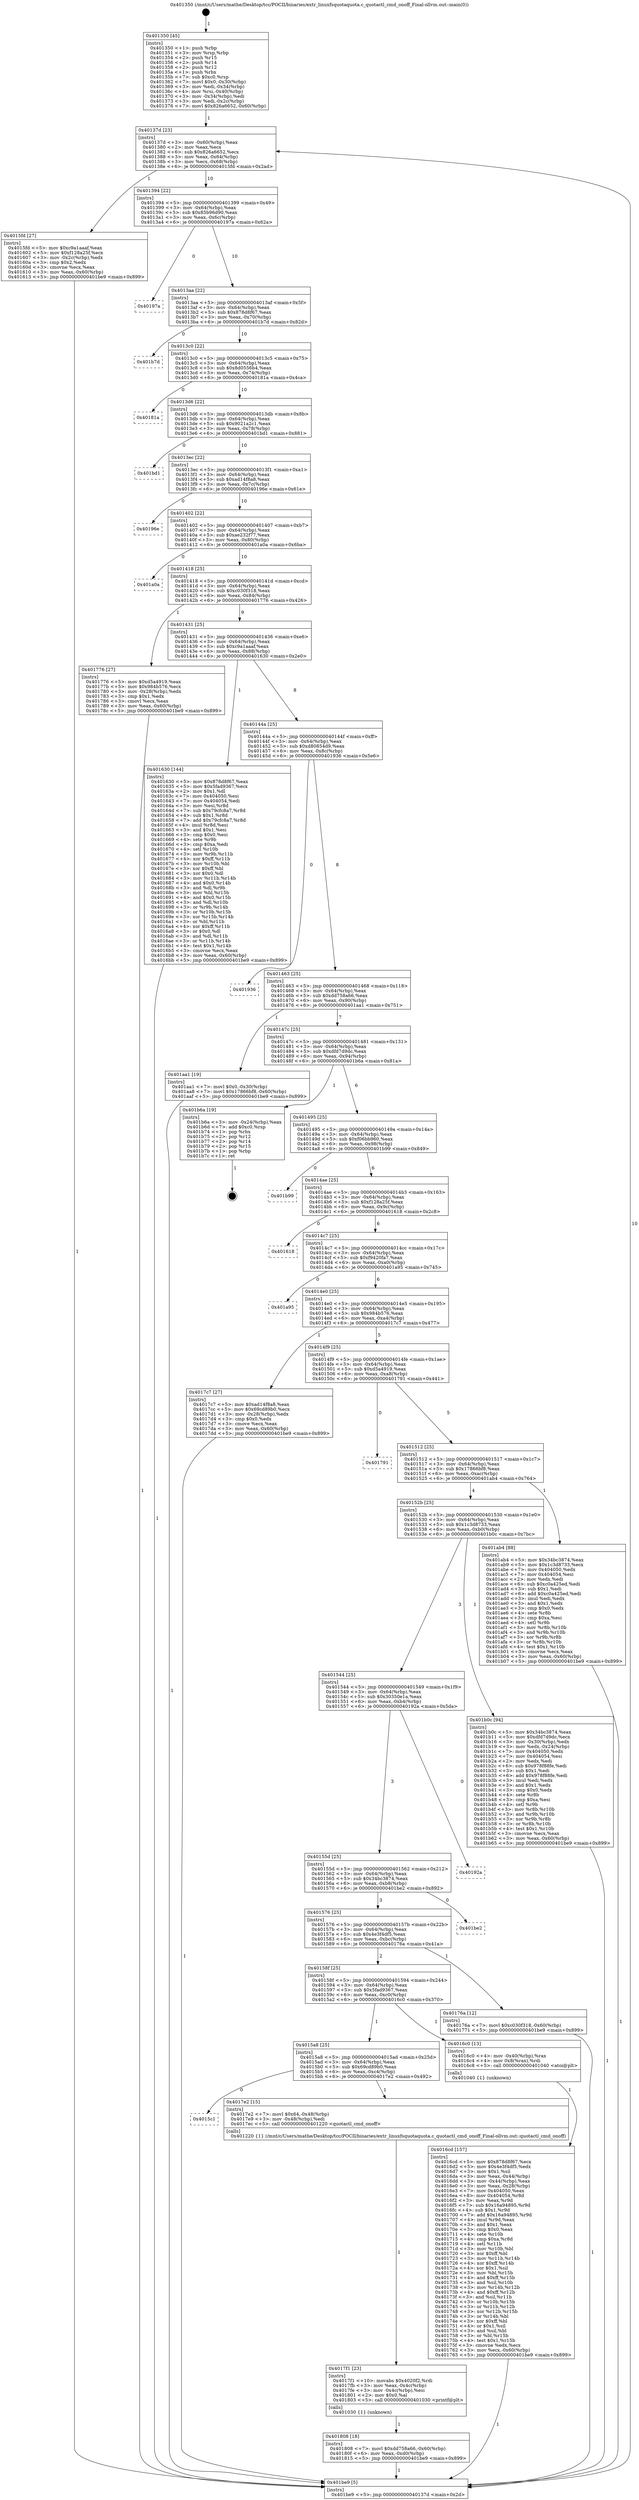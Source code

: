 digraph "0x401350" {
  label = "0x401350 (/mnt/c/Users/mathe/Desktop/tcc/POCII/binaries/extr_linuxfsquotaquota.c_quotactl_cmd_onoff_Final-ollvm.out::main(0))"
  labelloc = "t"
  node[shape=record]

  Entry [label="",width=0.3,height=0.3,shape=circle,fillcolor=black,style=filled]
  "0x40137d" [label="{
     0x40137d [23]\l
     | [instrs]\l
     &nbsp;&nbsp;0x40137d \<+3\>: mov -0x60(%rbp),%eax\l
     &nbsp;&nbsp;0x401380 \<+2\>: mov %eax,%ecx\l
     &nbsp;&nbsp;0x401382 \<+6\>: sub $0x826a6652,%ecx\l
     &nbsp;&nbsp;0x401388 \<+3\>: mov %eax,-0x64(%rbp)\l
     &nbsp;&nbsp;0x40138b \<+3\>: mov %ecx,-0x68(%rbp)\l
     &nbsp;&nbsp;0x40138e \<+6\>: je 00000000004015fd \<main+0x2ad\>\l
  }"]
  "0x4015fd" [label="{
     0x4015fd [27]\l
     | [instrs]\l
     &nbsp;&nbsp;0x4015fd \<+5\>: mov $0xc9a1aaaf,%eax\l
     &nbsp;&nbsp;0x401602 \<+5\>: mov $0xf128a25f,%ecx\l
     &nbsp;&nbsp;0x401607 \<+3\>: mov -0x2c(%rbp),%edx\l
     &nbsp;&nbsp;0x40160a \<+3\>: cmp $0x2,%edx\l
     &nbsp;&nbsp;0x40160d \<+3\>: cmovne %ecx,%eax\l
     &nbsp;&nbsp;0x401610 \<+3\>: mov %eax,-0x60(%rbp)\l
     &nbsp;&nbsp;0x401613 \<+5\>: jmp 0000000000401be9 \<main+0x899\>\l
  }"]
  "0x401394" [label="{
     0x401394 [22]\l
     | [instrs]\l
     &nbsp;&nbsp;0x401394 \<+5\>: jmp 0000000000401399 \<main+0x49\>\l
     &nbsp;&nbsp;0x401399 \<+3\>: mov -0x64(%rbp),%eax\l
     &nbsp;&nbsp;0x40139c \<+5\>: sub $0x85b96d90,%eax\l
     &nbsp;&nbsp;0x4013a1 \<+3\>: mov %eax,-0x6c(%rbp)\l
     &nbsp;&nbsp;0x4013a4 \<+6\>: je 000000000040197a \<main+0x62a\>\l
  }"]
  "0x401be9" [label="{
     0x401be9 [5]\l
     | [instrs]\l
     &nbsp;&nbsp;0x401be9 \<+5\>: jmp 000000000040137d \<main+0x2d\>\l
  }"]
  "0x401350" [label="{
     0x401350 [45]\l
     | [instrs]\l
     &nbsp;&nbsp;0x401350 \<+1\>: push %rbp\l
     &nbsp;&nbsp;0x401351 \<+3\>: mov %rsp,%rbp\l
     &nbsp;&nbsp;0x401354 \<+2\>: push %r15\l
     &nbsp;&nbsp;0x401356 \<+2\>: push %r14\l
     &nbsp;&nbsp;0x401358 \<+2\>: push %r12\l
     &nbsp;&nbsp;0x40135a \<+1\>: push %rbx\l
     &nbsp;&nbsp;0x40135b \<+7\>: sub $0xc0,%rsp\l
     &nbsp;&nbsp;0x401362 \<+7\>: movl $0x0,-0x30(%rbp)\l
     &nbsp;&nbsp;0x401369 \<+3\>: mov %edi,-0x34(%rbp)\l
     &nbsp;&nbsp;0x40136c \<+4\>: mov %rsi,-0x40(%rbp)\l
     &nbsp;&nbsp;0x401370 \<+3\>: mov -0x34(%rbp),%edi\l
     &nbsp;&nbsp;0x401373 \<+3\>: mov %edi,-0x2c(%rbp)\l
     &nbsp;&nbsp;0x401376 \<+7\>: movl $0x826a6652,-0x60(%rbp)\l
  }"]
  Exit [label="",width=0.3,height=0.3,shape=circle,fillcolor=black,style=filled,peripheries=2]
  "0x40197a" [label="{
     0x40197a\l
  }", style=dashed]
  "0x4013aa" [label="{
     0x4013aa [22]\l
     | [instrs]\l
     &nbsp;&nbsp;0x4013aa \<+5\>: jmp 00000000004013af \<main+0x5f\>\l
     &nbsp;&nbsp;0x4013af \<+3\>: mov -0x64(%rbp),%eax\l
     &nbsp;&nbsp;0x4013b2 \<+5\>: sub $0x878d8f67,%eax\l
     &nbsp;&nbsp;0x4013b7 \<+3\>: mov %eax,-0x70(%rbp)\l
     &nbsp;&nbsp;0x4013ba \<+6\>: je 0000000000401b7d \<main+0x82d\>\l
  }"]
  "0x401808" [label="{
     0x401808 [18]\l
     | [instrs]\l
     &nbsp;&nbsp;0x401808 \<+7\>: movl $0xdd758a66,-0x60(%rbp)\l
     &nbsp;&nbsp;0x40180f \<+6\>: mov %eax,-0xd0(%rbp)\l
     &nbsp;&nbsp;0x401815 \<+5\>: jmp 0000000000401be9 \<main+0x899\>\l
  }"]
  "0x401b7d" [label="{
     0x401b7d\l
  }", style=dashed]
  "0x4013c0" [label="{
     0x4013c0 [22]\l
     | [instrs]\l
     &nbsp;&nbsp;0x4013c0 \<+5\>: jmp 00000000004013c5 \<main+0x75\>\l
     &nbsp;&nbsp;0x4013c5 \<+3\>: mov -0x64(%rbp),%eax\l
     &nbsp;&nbsp;0x4013c8 \<+5\>: sub $0x8d0556b4,%eax\l
     &nbsp;&nbsp;0x4013cd \<+3\>: mov %eax,-0x74(%rbp)\l
     &nbsp;&nbsp;0x4013d0 \<+6\>: je 000000000040181a \<main+0x4ca\>\l
  }"]
  "0x4017f1" [label="{
     0x4017f1 [23]\l
     | [instrs]\l
     &nbsp;&nbsp;0x4017f1 \<+10\>: movabs $0x4020f2,%rdi\l
     &nbsp;&nbsp;0x4017fb \<+3\>: mov %eax,-0x4c(%rbp)\l
     &nbsp;&nbsp;0x4017fe \<+3\>: mov -0x4c(%rbp),%esi\l
     &nbsp;&nbsp;0x401801 \<+2\>: mov $0x0,%al\l
     &nbsp;&nbsp;0x401803 \<+5\>: call 0000000000401030 \<printf@plt\>\l
     | [calls]\l
     &nbsp;&nbsp;0x401030 \{1\} (unknown)\l
  }"]
  "0x40181a" [label="{
     0x40181a\l
  }", style=dashed]
  "0x4013d6" [label="{
     0x4013d6 [22]\l
     | [instrs]\l
     &nbsp;&nbsp;0x4013d6 \<+5\>: jmp 00000000004013db \<main+0x8b\>\l
     &nbsp;&nbsp;0x4013db \<+3\>: mov -0x64(%rbp),%eax\l
     &nbsp;&nbsp;0x4013de \<+5\>: sub $0x9021a2c1,%eax\l
     &nbsp;&nbsp;0x4013e3 \<+3\>: mov %eax,-0x78(%rbp)\l
     &nbsp;&nbsp;0x4013e6 \<+6\>: je 0000000000401bd1 \<main+0x881\>\l
  }"]
  "0x4015c1" [label="{
     0x4015c1\l
  }", style=dashed]
  "0x401bd1" [label="{
     0x401bd1\l
  }", style=dashed]
  "0x4013ec" [label="{
     0x4013ec [22]\l
     | [instrs]\l
     &nbsp;&nbsp;0x4013ec \<+5\>: jmp 00000000004013f1 \<main+0xa1\>\l
     &nbsp;&nbsp;0x4013f1 \<+3\>: mov -0x64(%rbp),%eax\l
     &nbsp;&nbsp;0x4013f4 \<+5\>: sub $0xad14f8a8,%eax\l
     &nbsp;&nbsp;0x4013f9 \<+3\>: mov %eax,-0x7c(%rbp)\l
     &nbsp;&nbsp;0x4013fc \<+6\>: je 000000000040196e \<main+0x61e\>\l
  }"]
  "0x4017e2" [label="{
     0x4017e2 [15]\l
     | [instrs]\l
     &nbsp;&nbsp;0x4017e2 \<+7\>: movl $0x64,-0x48(%rbp)\l
     &nbsp;&nbsp;0x4017e9 \<+3\>: mov -0x48(%rbp),%edi\l
     &nbsp;&nbsp;0x4017ec \<+5\>: call 0000000000401220 \<quotactl_cmd_onoff\>\l
     | [calls]\l
     &nbsp;&nbsp;0x401220 \{1\} (/mnt/c/Users/mathe/Desktop/tcc/POCII/binaries/extr_linuxfsquotaquota.c_quotactl_cmd_onoff_Final-ollvm.out::quotactl_cmd_onoff)\l
  }"]
  "0x40196e" [label="{
     0x40196e\l
  }", style=dashed]
  "0x401402" [label="{
     0x401402 [22]\l
     | [instrs]\l
     &nbsp;&nbsp;0x401402 \<+5\>: jmp 0000000000401407 \<main+0xb7\>\l
     &nbsp;&nbsp;0x401407 \<+3\>: mov -0x64(%rbp),%eax\l
     &nbsp;&nbsp;0x40140a \<+5\>: sub $0xae232f77,%eax\l
     &nbsp;&nbsp;0x40140f \<+3\>: mov %eax,-0x80(%rbp)\l
     &nbsp;&nbsp;0x401412 \<+6\>: je 0000000000401a0a \<main+0x6ba\>\l
  }"]
  "0x4016cd" [label="{
     0x4016cd [157]\l
     | [instrs]\l
     &nbsp;&nbsp;0x4016cd \<+5\>: mov $0x878d8f67,%ecx\l
     &nbsp;&nbsp;0x4016d2 \<+5\>: mov $0x4e3f4df5,%edx\l
     &nbsp;&nbsp;0x4016d7 \<+3\>: mov $0x1,%sil\l
     &nbsp;&nbsp;0x4016da \<+3\>: mov %eax,-0x44(%rbp)\l
     &nbsp;&nbsp;0x4016dd \<+3\>: mov -0x44(%rbp),%eax\l
     &nbsp;&nbsp;0x4016e0 \<+3\>: mov %eax,-0x28(%rbp)\l
     &nbsp;&nbsp;0x4016e3 \<+7\>: mov 0x404050,%eax\l
     &nbsp;&nbsp;0x4016ea \<+8\>: mov 0x404054,%r8d\l
     &nbsp;&nbsp;0x4016f2 \<+3\>: mov %eax,%r9d\l
     &nbsp;&nbsp;0x4016f5 \<+7\>: sub $0x16a94895,%r9d\l
     &nbsp;&nbsp;0x4016fc \<+4\>: sub $0x1,%r9d\l
     &nbsp;&nbsp;0x401700 \<+7\>: add $0x16a94895,%r9d\l
     &nbsp;&nbsp;0x401707 \<+4\>: imul %r9d,%eax\l
     &nbsp;&nbsp;0x40170b \<+3\>: and $0x1,%eax\l
     &nbsp;&nbsp;0x40170e \<+3\>: cmp $0x0,%eax\l
     &nbsp;&nbsp;0x401711 \<+4\>: sete %r10b\l
     &nbsp;&nbsp;0x401715 \<+4\>: cmp $0xa,%r8d\l
     &nbsp;&nbsp;0x401719 \<+4\>: setl %r11b\l
     &nbsp;&nbsp;0x40171d \<+3\>: mov %r10b,%bl\l
     &nbsp;&nbsp;0x401720 \<+3\>: xor $0xff,%bl\l
     &nbsp;&nbsp;0x401723 \<+3\>: mov %r11b,%r14b\l
     &nbsp;&nbsp;0x401726 \<+4\>: xor $0xff,%r14b\l
     &nbsp;&nbsp;0x40172a \<+4\>: xor $0x1,%sil\l
     &nbsp;&nbsp;0x40172e \<+3\>: mov %bl,%r15b\l
     &nbsp;&nbsp;0x401731 \<+4\>: and $0xff,%r15b\l
     &nbsp;&nbsp;0x401735 \<+3\>: and %sil,%r10b\l
     &nbsp;&nbsp;0x401738 \<+3\>: mov %r14b,%r12b\l
     &nbsp;&nbsp;0x40173b \<+4\>: and $0xff,%r12b\l
     &nbsp;&nbsp;0x40173f \<+3\>: and %sil,%r11b\l
     &nbsp;&nbsp;0x401742 \<+3\>: or %r10b,%r15b\l
     &nbsp;&nbsp;0x401745 \<+3\>: or %r11b,%r12b\l
     &nbsp;&nbsp;0x401748 \<+3\>: xor %r12b,%r15b\l
     &nbsp;&nbsp;0x40174b \<+3\>: or %r14b,%bl\l
     &nbsp;&nbsp;0x40174e \<+3\>: xor $0xff,%bl\l
     &nbsp;&nbsp;0x401751 \<+4\>: or $0x1,%sil\l
     &nbsp;&nbsp;0x401755 \<+3\>: and %sil,%bl\l
     &nbsp;&nbsp;0x401758 \<+3\>: or %bl,%r15b\l
     &nbsp;&nbsp;0x40175b \<+4\>: test $0x1,%r15b\l
     &nbsp;&nbsp;0x40175f \<+3\>: cmovne %edx,%ecx\l
     &nbsp;&nbsp;0x401762 \<+3\>: mov %ecx,-0x60(%rbp)\l
     &nbsp;&nbsp;0x401765 \<+5\>: jmp 0000000000401be9 \<main+0x899\>\l
  }"]
  "0x401a0a" [label="{
     0x401a0a\l
  }", style=dashed]
  "0x401418" [label="{
     0x401418 [25]\l
     | [instrs]\l
     &nbsp;&nbsp;0x401418 \<+5\>: jmp 000000000040141d \<main+0xcd\>\l
     &nbsp;&nbsp;0x40141d \<+3\>: mov -0x64(%rbp),%eax\l
     &nbsp;&nbsp;0x401420 \<+5\>: sub $0xc030f318,%eax\l
     &nbsp;&nbsp;0x401425 \<+6\>: mov %eax,-0x84(%rbp)\l
     &nbsp;&nbsp;0x40142b \<+6\>: je 0000000000401776 \<main+0x426\>\l
  }"]
  "0x4015a8" [label="{
     0x4015a8 [25]\l
     | [instrs]\l
     &nbsp;&nbsp;0x4015a8 \<+5\>: jmp 00000000004015ad \<main+0x25d\>\l
     &nbsp;&nbsp;0x4015ad \<+3\>: mov -0x64(%rbp),%eax\l
     &nbsp;&nbsp;0x4015b0 \<+5\>: sub $0x69cd89b0,%eax\l
     &nbsp;&nbsp;0x4015b5 \<+6\>: mov %eax,-0xc4(%rbp)\l
     &nbsp;&nbsp;0x4015bb \<+6\>: je 00000000004017e2 \<main+0x492\>\l
  }"]
  "0x401776" [label="{
     0x401776 [27]\l
     | [instrs]\l
     &nbsp;&nbsp;0x401776 \<+5\>: mov $0xd5a4919,%eax\l
     &nbsp;&nbsp;0x40177b \<+5\>: mov $0x984b576,%ecx\l
     &nbsp;&nbsp;0x401780 \<+3\>: mov -0x28(%rbp),%edx\l
     &nbsp;&nbsp;0x401783 \<+3\>: cmp $0x1,%edx\l
     &nbsp;&nbsp;0x401786 \<+3\>: cmovl %ecx,%eax\l
     &nbsp;&nbsp;0x401789 \<+3\>: mov %eax,-0x60(%rbp)\l
     &nbsp;&nbsp;0x40178c \<+5\>: jmp 0000000000401be9 \<main+0x899\>\l
  }"]
  "0x401431" [label="{
     0x401431 [25]\l
     | [instrs]\l
     &nbsp;&nbsp;0x401431 \<+5\>: jmp 0000000000401436 \<main+0xe6\>\l
     &nbsp;&nbsp;0x401436 \<+3\>: mov -0x64(%rbp),%eax\l
     &nbsp;&nbsp;0x401439 \<+5\>: sub $0xc9a1aaaf,%eax\l
     &nbsp;&nbsp;0x40143e \<+6\>: mov %eax,-0x88(%rbp)\l
     &nbsp;&nbsp;0x401444 \<+6\>: je 0000000000401630 \<main+0x2e0\>\l
  }"]
  "0x4016c0" [label="{
     0x4016c0 [13]\l
     | [instrs]\l
     &nbsp;&nbsp;0x4016c0 \<+4\>: mov -0x40(%rbp),%rax\l
     &nbsp;&nbsp;0x4016c4 \<+4\>: mov 0x8(%rax),%rdi\l
     &nbsp;&nbsp;0x4016c8 \<+5\>: call 0000000000401040 \<atoi@plt\>\l
     | [calls]\l
     &nbsp;&nbsp;0x401040 \{1\} (unknown)\l
  }"]
  "0x401630" [label="{
     0x401630 [144]\l
     | [instrs]\l
     &nbsp;&nbsp;0x401630 \<+5\>: mov $0x878d8f67,%eax\l
     &nbsp;&nbsp;0x401635 \<+5\>: mov $0x5fad9367,%ecx\l
     &nbsp;&nbsp;0x40163a \<+2\>: mov $0x1,%dl\l
     &nbsp;&nbsp;0x40163c \<+7\>: mov 0x404050,%esi\l
     &nbsp;&nbsp;0x401643 \<+7\>: mov 0x404054,%edi\l
     &nbsp;&nbsp;0x40164a \<+3\>: mov %esi,%r8d\l
     &nbsp;&nbsp;0x40164d \<+7\>: sub $0x79cfc8a7,%r8d\l
     &nbsp;&nbsp;0x401654 \<+4\>: sub $0x1,%r8d\l
     &nbsp;&nbsp;0x401658 \<+7\>: add $0x79cfc8a7,%r8d\l
     &nbsp;&nbsp;0x40165f \<+4\>: imul %r8d,%esi\l
     &nbsp;&nbsp;0x401663 \<+3\>: and $0x1,%esi\l
     &nbsp;&nbsp;0x401666 \<+3\>: cmp $0x0,%esi\l
     &nbsp;&nbsp;0x401669 \<+4\>: sete %r9b\l
     &nbsp;&nbsp;0x40166d \<+3\>: cmp $0xa,%edi\l
     &nbsp;&nbsp;0x401670 \<+4\>: setl %r10b\l
     &nbsp;&nbsp;0x401674 \<+3\>: mov %r9b,%r11b\l
     &nbsp;&nbsp;0x401677 \<+4\>: xor $0xff,%r11b\l
     &nbsp;&nbsp;0x40167b \<+3\>: mov %r10b,%bl\l
     &nbsp;&nbsp;0x40167e \<+3\>: xor $0xff,%bl\l
     &nbsp;&nbsp;0x401681 \<+3\>: xor $0x0,%dl\l
     &nbsp;&nbsp;0x401684 \<+3\>: mov %r11b,%r14b\l
     &nbsp;&nbsp;0x401687 \<+4\>: and $0x0,%r14b\l
     &nbsp;&nbsp;0x40168b \<+3\>: and %dl,%r9b\l
     &nbsp;&nbsp;0x40168e \<+3\>: mov %bl,%r15b\l
     &nbsp;&nbsp;0x401691 \<+4\>: and $0x0,%r15b\l
     &nbsp;&nbsp;0x401695 \<+3\>: and %dl,%r10b\l
     &nbsp;&nbsp;0x401698 \<+3\>: or %r9b,%r14b\l
     &nbsp;&nbsp;0x40169b \<+3\>: or %r10b,%r15b\l
     &nbsp;&nbsp;0x40169e \<+3\>: xor %r15b,%r14b\l
     &nbsp;&nbsp;0x4016a1 \<+3\>: or %bl,%r11b\l
     &nbsp;&nbsp;0x4016a4 \<+4\>: xor $0xff,%r11b\l
     &nbsp;&nbsp;0x4016a8 \<+3\>: or $0x0,%dl\l
     &nbsp;&nbsp;0x4016ab \<+3\>: and %dl,%r11b\l
     &nbsp;&nbsp;0x4016ae \<+3\>: or %r11b,%r14b\l
     &nbsp;&nbsp;0x4016b1 \<+4\>: test $0x1,%r14b\l
     &nbsp;&nbsp;0x4016b5 \<+3\>: cmovne %ecx,%eax\l
     &nbsp;&nbsp;0x4016b8 \<+3\>: mov %eax,-0x60(%rbp)\l
     &nbsp;&nbsp;0x4016bb \<+5\>: jmp 0000000000401be9 \<main+0x899\>\l
  }"]
  "0x40144a" [label="{
     0x40144a [25]\l
     | [instrs]\l
     &nbsp;&nbsp;0x40144a \<+5\>: jmp 000000000040144f \<main+0xff\>\l
     &nbsp;&nbsp;0x40144f \<+3\>: mov -0x64(%rbp),%eax\l
     &nbsp;&nbsp;0x401452 \<+5\>: sub $0xd80854d9,%eax\l
     &nbsp;&nbsp;0x401457 \<+6\>: mov %eax,-0x8c(%rbp)\l
     &nbsp;&nbsp;0x40145d \<+6\>: je 0000000000401936 \<main+0x5e6\>\l
  }"]
  "0x40158f" [label="{
     0x40158f [25]\l
     | [instrs]\l
     &nbsp;&nbsp;0x40158f \<+5\>: jmp 0000000000401594 \<main+0x244\>\l
     &nbsp;&nbsp;0x401594 \<+3\>: mov -0x64(%rbp),%eax\l
     &nbsp;&nbsp;0x401597 \<+5\>: sub $0x5fad9367,%eax\l
     &nbsp;&nbsp;0x40159c \<+6\>: mov %eax,-0xc0(%rbp)\l
     &nbsp;&nbsp;0x4015a2 \<+6\>: je 00000000004016c0 \<main+0x370\>\l
  }"]
  "0x401936" [label="{
     0x401936\l
  }", style=dashed]
  "0x401463" [label="{
     0x401463 [25]\l
     | [instrs]\l
     &nbsp;&nbsp;0x401463 \<+5\>: jmp 0000000000401468 \<main+0x118\>\l
     &nbsp;&nbsp;0x401468 \<+3\>: mov -0x64(%rbp),%eax\l
     &nbsp;&nbsp;0x40146b \<+5\>: sub $0xdd758a66,%eax\l
     &nbsp;&nbsp;0x401470 \<+6\>: mov %eax,-0x90(%rbp)\l
     &nbsp;&nbsp;0x401476 \<+6\>: je 0000000000401aa1 \<main+0x751\>\l
  }"]
  "0x40176a" [label="{
     0x40176a [12]\l
     | [instrs]\l
     &nbsp;&nbsp;0x40176a \<+7\>: movl $0xc030f318,-0x60(%rbp)\l
     &nbsp;&nbsp;0x401771 \<+5\>: jmp 0000000000401be9 \<main+0x899\>\l
  }"]
  "0x401aa1" [label="{
     0x401aa1 [19]\l
     | [instrs]\l
     &nbsp;&nbsp;0x401aa1 \<+7\>: movl $0x0,-0x30(%rbp)\l
     &nbsp;&nbsp;0x401aa8 \<+7\>: movl $0x17866bf8,-0x60(%rbp)\l
     &nbsp;&nbsp;0x401aaf \<+5\>: jmp 0000000000401be9 \<main+0x899\>\l
  }"]
  "0x40147c" [label="{
     0x40147c [25]\l
     | [instrs]\l
     &nbsp;&nbsp;0x40147c \<+5\>: jmp 0000000000401481 \<main+0x131\>\l
     &nbsp;&nbsp;0x401481 \<+3\>: mov -0x64(%rbp),%eax\l
     &nbsp;&nbsp;0x401484 \<+5\>: sub $0xdfd7d9dc,%eax\l
     &nbsp;&nbsp;0x401489 \<+6\>: mov %eax,-0x94(%rbp)\l
     &nbsp;&nbsp;0x40148f \<+6\>: je 0000000000401b6a \<main+0x81a\>\l
  }"]
  "0x401576" [label="{
     0x401576 [25]\l
     | [instrs]\l
     &nbsp;&nbsp;0x401576 \<+5\>: jmp 000000000040157b \<main+0x22b\>\l
     &nbsp;&nbsp;0x40157b \<+3\>: mov -0x64(%rbp),%eax\l
     &nbsp;&nbsp;0x40157e \<+5\>: sub $0x4e3f4df5,%eax\l
     &nbsp;&nbsp;0x401583 \<+6\>: mov %eax,-0xbc(%rbp)\l
     &nbsp;&nbsp;0x401589 \<+6\>: je 000000000040176a \<main+0x41a\>\l
  }"]
  "0x401b6a" [label="{
     0x401b6a [19]\l
     | [instrs]\l
     &nbsp;&nbsp;0x401b6a \<+3\>: mov -0x24(%rbp),%eax\l
     &nbsp;&nbsp;0x401b6d \<+7\>: add $0xc0,%rsp\l
     &nbsp;&nbsp;0x401b74 \<+1\>: pop %rbx\l
     &nbsp;&nbsp;0x401b75 \<+2\>: pop %r12\l
     &nbsp;&nbsp;0x401b77 \<+2\>: pop %r14\l
     &nbsp;&nbsp;0x401b79 \<+2\>: pop %r15\l
     &nbsp;&nbsp;0x401b7b \<+1\>: pop %rbp\l
     &nbsp;&nbsp;0x401b7c \<+1\>: ret\l
  }"]
  "0x401495" [label="{
     0x401495 [25]\l
     | [instrs]\l
     &nbsp;&nbsp;0x401495 \<+5\>: jmp 000000000040149a \<main+0x14a\>\l
     &nbsp;&nbsp;0x40149a \<+3\>: mov -0x64(%rbp),%eax\l
     &nbsp;&nbsp;0x40149d \<+5\>: sub $0xf06bb960,%eax\l
     &nbsp;&nbsp;0x4014a2 \<+6\>: mov %eax,-0x98(%rbp)\l
     &nbsp;&nbsp;0x4014a8 \<+6\>: je 0000000000401b99 \<main+0x849\>\l
  }"]
  "0x401be2" [label="{
     0x401be2\l
  }", style=dashed]
  "0x401b99" [label="{
     0x401b99\l
  }", style=dashed]
  "0x4014ae" [label="{
     0x4014ae [25]\l
     | [instrs]\l
     &nbsp;&nbsp;0x4014ae \<+5\>: jmp 00000000004014b3 \<main+0x163\>\l
     &nbsp;&nbsp;0x4014b3 \<+3\>: mov -0x64(%rbp),%eax\l
     &nbsp;&nbsp;0x4014b6 \<+5\>: sub $0xf128a25f,%eax\l
     &nbsp;&nbsp;0x4014bb \<+6\>: mov %eax,-0x9c(%rbp)\l
     &nbsp;&nbsp;0x4014c1 \<+6\>: je 0000000000401618 \<main+0x2c8\>\l
  }"]
  "0x40155d" [label="{
     0x40155d [25]\l
     | [instrs]\l
     &nbsp;&nbsp;0x40155d \<+5\>: jmp 0000000000401562 \<main+0x212\>\l
     &nbsp;&nbsp;0x401562 \<+3\>: mov -0x64(%rbp),%eax\l
     &nbsp;&nbsp;0x401565 \<+5\>: sub $0x34bc3874,%eax\l
     &nbsp;&nbsp;0x40156a \<+6\>: mov %eax,-0xb8(%rbp)\l
     &nbsp;&nbsp;0x401570 \<+6\>: je 0000000000401be2 \<main+0x892\>\l
  }"]
  "0x401618" [label="{
     0x401618\l
  }", style=dashed]
  "0x4014c7" [label="{
     0x4014c7 [25]\l
     | [instrs]\l
     &nbsp;&nbsp;0x4014c7 \<+5\>: jmp 00000000004014cc \<main+0x17c\>\l
     &nbsp;&nbsp;0x4014cc \<+3\>: mov -0x64(%rbp),%eax\l
     &nbsp;&nbsp;0x4014cf \<+5\>: sub $0xf9420fa7,%eax\l
     &nbsp;&nbsp;0x4014d4 \<+6\>: mov %eax,-0xa0(%rbp)\l
     &nbsp;&nbsp;0x4014da \<+6\>: je 0000000000401a95 \<main+0x745\>\l
  }"]
  "0x40192a" [label="{
     0x40192a\l
  }", style=dashed]
  "0x401a95" [label="{
     0x401a95\l
  }", style=dashed]
  "0x4014e0" [label="{
     0x4014e0 [25]\l
     | [instrs]\l
     &nbsp;&nbsp;0x4014e0 \<+5\>: jmp 00000000004014e5 \<main+0x195\>\l
     &nbsp;&nbsp;0x4014e5 \<+3\>: mov -0x64(%rbp),%eax\l
     &nbsp;&nbsp;0x4014e8 \<+5\>: sub $0x984b576,%eax\l
     &nbsp;&nbsp;0x4014ed \<+6\>: mov %eax,-0xa4(%rbp)\l
     &nbsp;&nbsp;0x4014f3 \<+6\>: je 00000000004017c7 \<main+0x477\>\l
  }"]
  "0x401544" [label="{
     0x401544 [25]\l
     | [instrs]\l
     &nbsp;&nbsp;0x401544 \<+5\>: jmp 0000000000401549 \<main+0x1f9\>\l
     &nbsp;&nbsp;0x401549 \<+3\>: mov -0x64(%rbp),%eax\l
     &nbsp;&nbsp;0x40154c \<+5\>: sub $0x30350e1a,%eax\l
     &nbsp;&nbsp;0x401551 \<+6\>: mov %eax,-0xb4(%rbp)\l
     &nbsp;&nbsp;0x401557 \<+6\>: je 000000000040192a \<main+0x5da\>\l
  }"]
  "0x4017c7" [label="{
     0x4017c7 [27]\l
     | [instrs]\l
     &nbsp;&nbsp;0x4017c7 \<+5\>: mov $0xad14f8a8,%eax\l
     &nbsp;&nbsp;0x4017cc \<+5\>: mov $0x69cd89b0,%ecx\l
     &nbsp;&nbsp;0x4017d1 \<+3\>: mov -0x28(%rbp),%edx\l
     &nbsp;&nbsp;0x4017d4 \<+3\>: cmp $0x0,%edx\l
     &nbsp;&nbsp;0x4017d7 \<+3\>: cmove %ecx,%eax\l
     &nbsp;&nbsp;0x4017da \<+3\>: mov %eax,-0x60(%rbp)\l
     &nbsp;&nbsp;0x4017dd \<+5\>: jmp 0000000000401be9 \<main+0x899\>\l
  }"]
  "0x4014f9" [label="{
     0x4014f9 [25]\l
     | [instrs]\l
     &nbsp;&nbsp;0x4014f9 \<+5\>: jmp 00000000004014fe \<main+0x1ae\>\l
     &nbsp;&nbsp;0x4014fe \<+3\>: mov -0x64(%rbp),%eax\l
     &nbsp;&nbsp;0x401501 \<+5\>: sub $0xd5a4919,%eax\l
     &nbsp;&nbsp;0x401506 \<+6\>: mov %eax,-0xa8(%rbp)\l
     &nbsp;&nbsp;0x40150c \<+6\>: je 0000000000401791 \<main+0x441\>\l
  }"]
  "0x401b0c" [label="{
     0x401b0c [94]\l
     | [instrs]\l
     &nbsp;&nbsp;0x401b0c \<+5\>: mov $0x34bc3874,%eax\l
     &nbsp;&nbsp;0x401b11 \<+5\>: mov $0xdfd7d9dc,%ecx\l
     &nbsp;&nbsp;0x401b16 \<+3\>: mov -0x30(%rbp),%edx\l
     &nbsp;&nbsp;0x401b19 \<+3\>: mov %edx,-0x24(%rbp)\l
     &nbsp;&nbsp;0x401b1c \<+7\>: mov 0x404050,%edx\l
     &nbsp;&nbsp;0x401b23 \<+7\>: mov 0x404054,%esi\l
     &nbsp;&nbsp;0x401b2a \<+2\>: mov %edx,%edi\l
     &nbsp;&nbsp;0x401b2c \<+6\>: sub $0x978f88fe,%edi\l
     &nbsp;&nbsp;0x401b32 \<+3\>: sub $0x1,%edi\l
     &nbsp;&nbsp;0x401b35 \<+6\>: add $0x978f88fe,%edi\l
     &nbsp;&nbsp;0x401b3b \<+3\>: imul %edi,%edx\l
     &nbsp;&nbsp;0x401b3e \<+3\>: and $0x1,%edx\l
     &nbsp;&nbsp;0x401b41 \<+3\>: cmp $0x0,%edx\l
     &nbsp;&nbsp;0x401b44 \<+4\>: sete %r8b\l
     &nbsp;&nbsp;0x401b48 \<+3\>: cmp $0xa,%esi\l
     &nbsp;&nbsp;0x401b4b \<+4\>: setl %r9b\l
     &nbsp;&nbsp;0x401b4f \<+3\>: mov %r8b,%r10b\l
     &nbsp;&nbsp;0x401b52 \<+3\>: and %r9b,%r10b\l
     &nbsp;&nbsp;0x401b55 \<+3\>: xor %r9b,%r8b\l
     &nbsp;&nbsp;0x401b58 \<+3\>: or %r8b,%r10b\l
     &nbsp;&nbsp;0x401b5b \<+4\>: test $0x1,%r10b\l
     &nbsp;&nbsp;0x401b5f \<+3\>: cmovne %ecx,%eax\l
     &nbsp;&nbsp;0x401b62 \<+3\>: mov %eax,-0x60(%rbp)\l
     &nbsp;&nbsp;0x401b65 \<+5\>: jmp 0000000000401be9 \<main+0x899\>\l
  }"]
  "0x401791" [label="{
     0x401791\l
  }", style=dashed]
  "0x401512" [label="{
     0x401512 [25]\l
     | [instrs]\l
     &nbsp;&nbsp;0x401512 \<+5\>: jmp 0000000000401517 \<main+0x1c7\>\l
     &nbsp;&nbsp;0x401517 \<+3\>: mov -0x64(%rbp),%eax\l
     &nbsp;&nbsp;0x40151a \<+5\>: sub $0x17866bf8,%eax\l
     &nbsp;&nbsp;0x40151f \<+6\>: mov %eax,-0xac(%rbp)\l
     &nbsp;&nbsp;0x401525 \<+6\>: je 0000000000401ab4 \<main+0x764\>\l
  }"]
  "0x40152b" [label="{
     0x40152b [25]\l
     | [instrs]\l
     &nbsp;&nbsp;0x40152b \<+5\>: jmp 0000000000401530 \<main+0x1e0\>\l
     &nbsp;&nbsp;0x401530 \<+3\>: mov -0x64(%rbp),%eax\l
     &nbsp;&nbsp;0x401533 \<+5\>: sub $0x1c3d8733,%eax\l
     &nbsp;&nbsp;0x401538 \<+6\>: mov %eax,-0xb0(%rbp)\l
     &nbsp;&nbsp;0x40153e \<+6\>: je 0000000000401b0c \<main+0x7bc\>\l
  }"]
  "0x401ab4" [label="{
     0x401ab4 [88]\l
     | [instrs]\l
     &nbsp;&nbsp;0x401ab4 \<+5\>: mov $0x34bc3874,%eax\l
     &nbsp;&nbsp;0x401ab9 \<+5\>: mov $0x1c3d8733,%ecx\l
     &nbsp;&nbsp;0x401abe \<+7\>: mov 0x404050,%edx\l
     &nbsp;&nbsp;0x401ac5 \<+7\>: mov 0x404054,%esi\l
     &nbsp;&nbsp;0x401acc \<+2\>: mov %edx,%edi\l
     &nbsp;&nbsp;0x401ace \<+6\>: sub $0xc0a425ed,%edi\l
     &nbsp;&nbsp;0x401ad4 \<+3\>: sub $0x1,%edi\l
     &nbsp;&nbsp;0x401ad7 \<+6\>: add $0xc0a425ed,%edi\l
     &nbsp;&nbsp;0x401add \<+3\>: imul %edi,%edx\l
     &nbsp;&nbsp;0x401ae0 \<+3\>: and $0x1,%edx\l
     &nbsp;&nbsp;0x401ae3 \<+3\>: cmp $0x0,%edx\l
     &nbsp;&nbsp;0x401ae6 \<+4\>: sete %r8b\l
     &nbsp;&nbsp;0x401aea \<+3\>: cmp $0xa,%esi\l
     &nbsp;&nbsp;0x401aed \<+4\>: setl %r9b\l
     &nbsp;&nbsp;0x401af1 \<+3\>: mov %r8b,%r10b\l
     &nbsp;&nbsp;0x401af4 \<+3\>: and %r9b,%r10b\l
     &nbsp;&nbsp;0x401af7 \<+3\>: xor %r9b,%r8b\l
     &nbsp;&nbsp;0x401afa \<+3\>: or %r8b,%r10b\l
     &nbsp;&nbsp;0x401afd \<+4\>: test $0x1,%r10b\l
     &nbsp;&nbsp;0x401b01 \<+3\>: cmovne %ecx,%eax\l
     &nbsp;&nbsp;0x401b04 \<+3\>: mov %eax,-0x60(%rbp)\l
     &nbsp;&nbsp;0x401b07 \<+5\>: jmp 0000000000401be9 \<main+0x899\>\l
  }"]
  Entry -> "0x401350" [label=" 1"]
  "0x40137d" -> "0x4015fd" [label=" 1"]
  "0x40137d" -> "0x401394" [label=" 10"]
  "0x4015fd" -> "0x401be9" [label=" 1"]
  "0x401350" -> "0x40137d" [label=" 1"]
  "0x401be9" -> "0x40137d" [label=" 10"]
  "0x401b6a" -> Exit [label=" 1"]
  "0x401394" -> "0x40197a" [label=" 0"]
  "0x401394" -> "0x4013aa" [label=" 10"]
  "0x401b0c" -> "0x401be9" [label=" 1"]
  "0x4013aa" -> "0x401b7d" [label=" 0"]
  "0x4013aa" -> "0x4013c0" [label=" 10"]
  "0x401ab4" -> "0x401be9" [label=" 1"]
  "0x4013c0" -> "0x40181a" [label=" 0"]
  "0x4013c0" -> "0x4013d6" [label=" 10"]
  "0x401aa1" -> "0x401be9" [label=" 1"]
  "0x4013d6" -> "0x401bd1" [label=" 0"]
  "0x4013d6" -> "0x4013ec" [label=" 10"]
  "0x401808" -> "0x401be9" [label=" 1"]
  "0x4013ec" -> "0x40196e" [label=" 0"]
  "0x4013ec" -> "0x401402" [label=" 10"]
  "0x4017f1" -> "0x401808" [label=" 1"]
  "0x401402" -> "0x401a0a" [label=" 0"]
  "0x401402" -> "0x401418" [label=" 10"]
  "0x4015a8" -> "0x4015c1" [label=" 0"]
  "0x401418" -> "0x401776" [label=" 1"]
  "0x401418" -> "0x401431" [label=" 9"]
  "0x4015a8" -> "0x4017e2" [label=" 1"]
  "0x401431" -> "0x401630" [label=" 1"]
  "0x401431" -> "0x40144a" [label=" 8"]
  "0x401630" -> "0x401be9" [label=" 1"]
  "0x4017e2" -> "0x4017f1" [label=" 1"]
  "0x40144a" -> "0x401936" [label=" 0"]
  "0x40144a" -> "0x401463" [label=" 8"]
  "0x401776" -> "0x401be9" [label=" 1"]
  "0x401463" -> "0x401aa1" [label=" 1"]
  "0x401463" -> "0x40147c" [label=" 7"]
  "0x40176a" -> "0x401be9" [label=" 1"]
  "0x40147c" -> "0x401b6a" [label=" 1"]
  "0x40147c" -> "0x401495" [label=" 6"]
  "0x4016c0" -> "0x4016cd" [label=" 1"]
  "0x401495" -> "0x401b99" [label=" 0"]
  "0x401495" -> "0x4014ae" [label=" 6"]
  "0x40158f" -> "0x4015a8" [label=" 1"]
  "0x4014ae" -> "0x401618" [label=" 0"]
  "0x4014ae" -> "0x4014c7" [label=" 6"]
  "0x4017c7" -> "0x401be9" [label=" 1"]
  "0x4014c7" -> "0x401a95" [label=" 0"]
  "0x4014c7" -> "0x4014e0" [label=" 6"]
  "0x401576" -> "0x40158f" [label=" 2"]
  "0x4014e0" -> "0x4017c7" [label=" 1"]
  "0x4014e0" -> "0x4014f9" [label=" 5"]
  "0x4016cd" -> "0x401be9" [label=" 1"]
  "0x4014f9" -> "0x401791" [label=" 0"]
  "0x4014f9" -> "0x401512" [label=" 5"]
  "0x40155d" -> "0x401576" [label=" 3"]
  "0x401512" -> "0x401ab4" [label=" 1"]
  "0x401512" -> "0x40152b" [label=" 4"]
  "0x40155d" -> "0x401be2" [label=" 0"]
  "0x40152b" -> "0x401b0c" [label=" 1"]
  "0x40152b" -> "0x401544" [label=" 3"]
  "0x401576" -> "0x40176a" [label=" 1"]
  "0x401544" -> "0x40192a" [label=" 0"]
  "0x401544" -> "0x40155d" [label=" 3"]
  "0x40158f" -> "0x4016c0" [label=" 1"]
}
